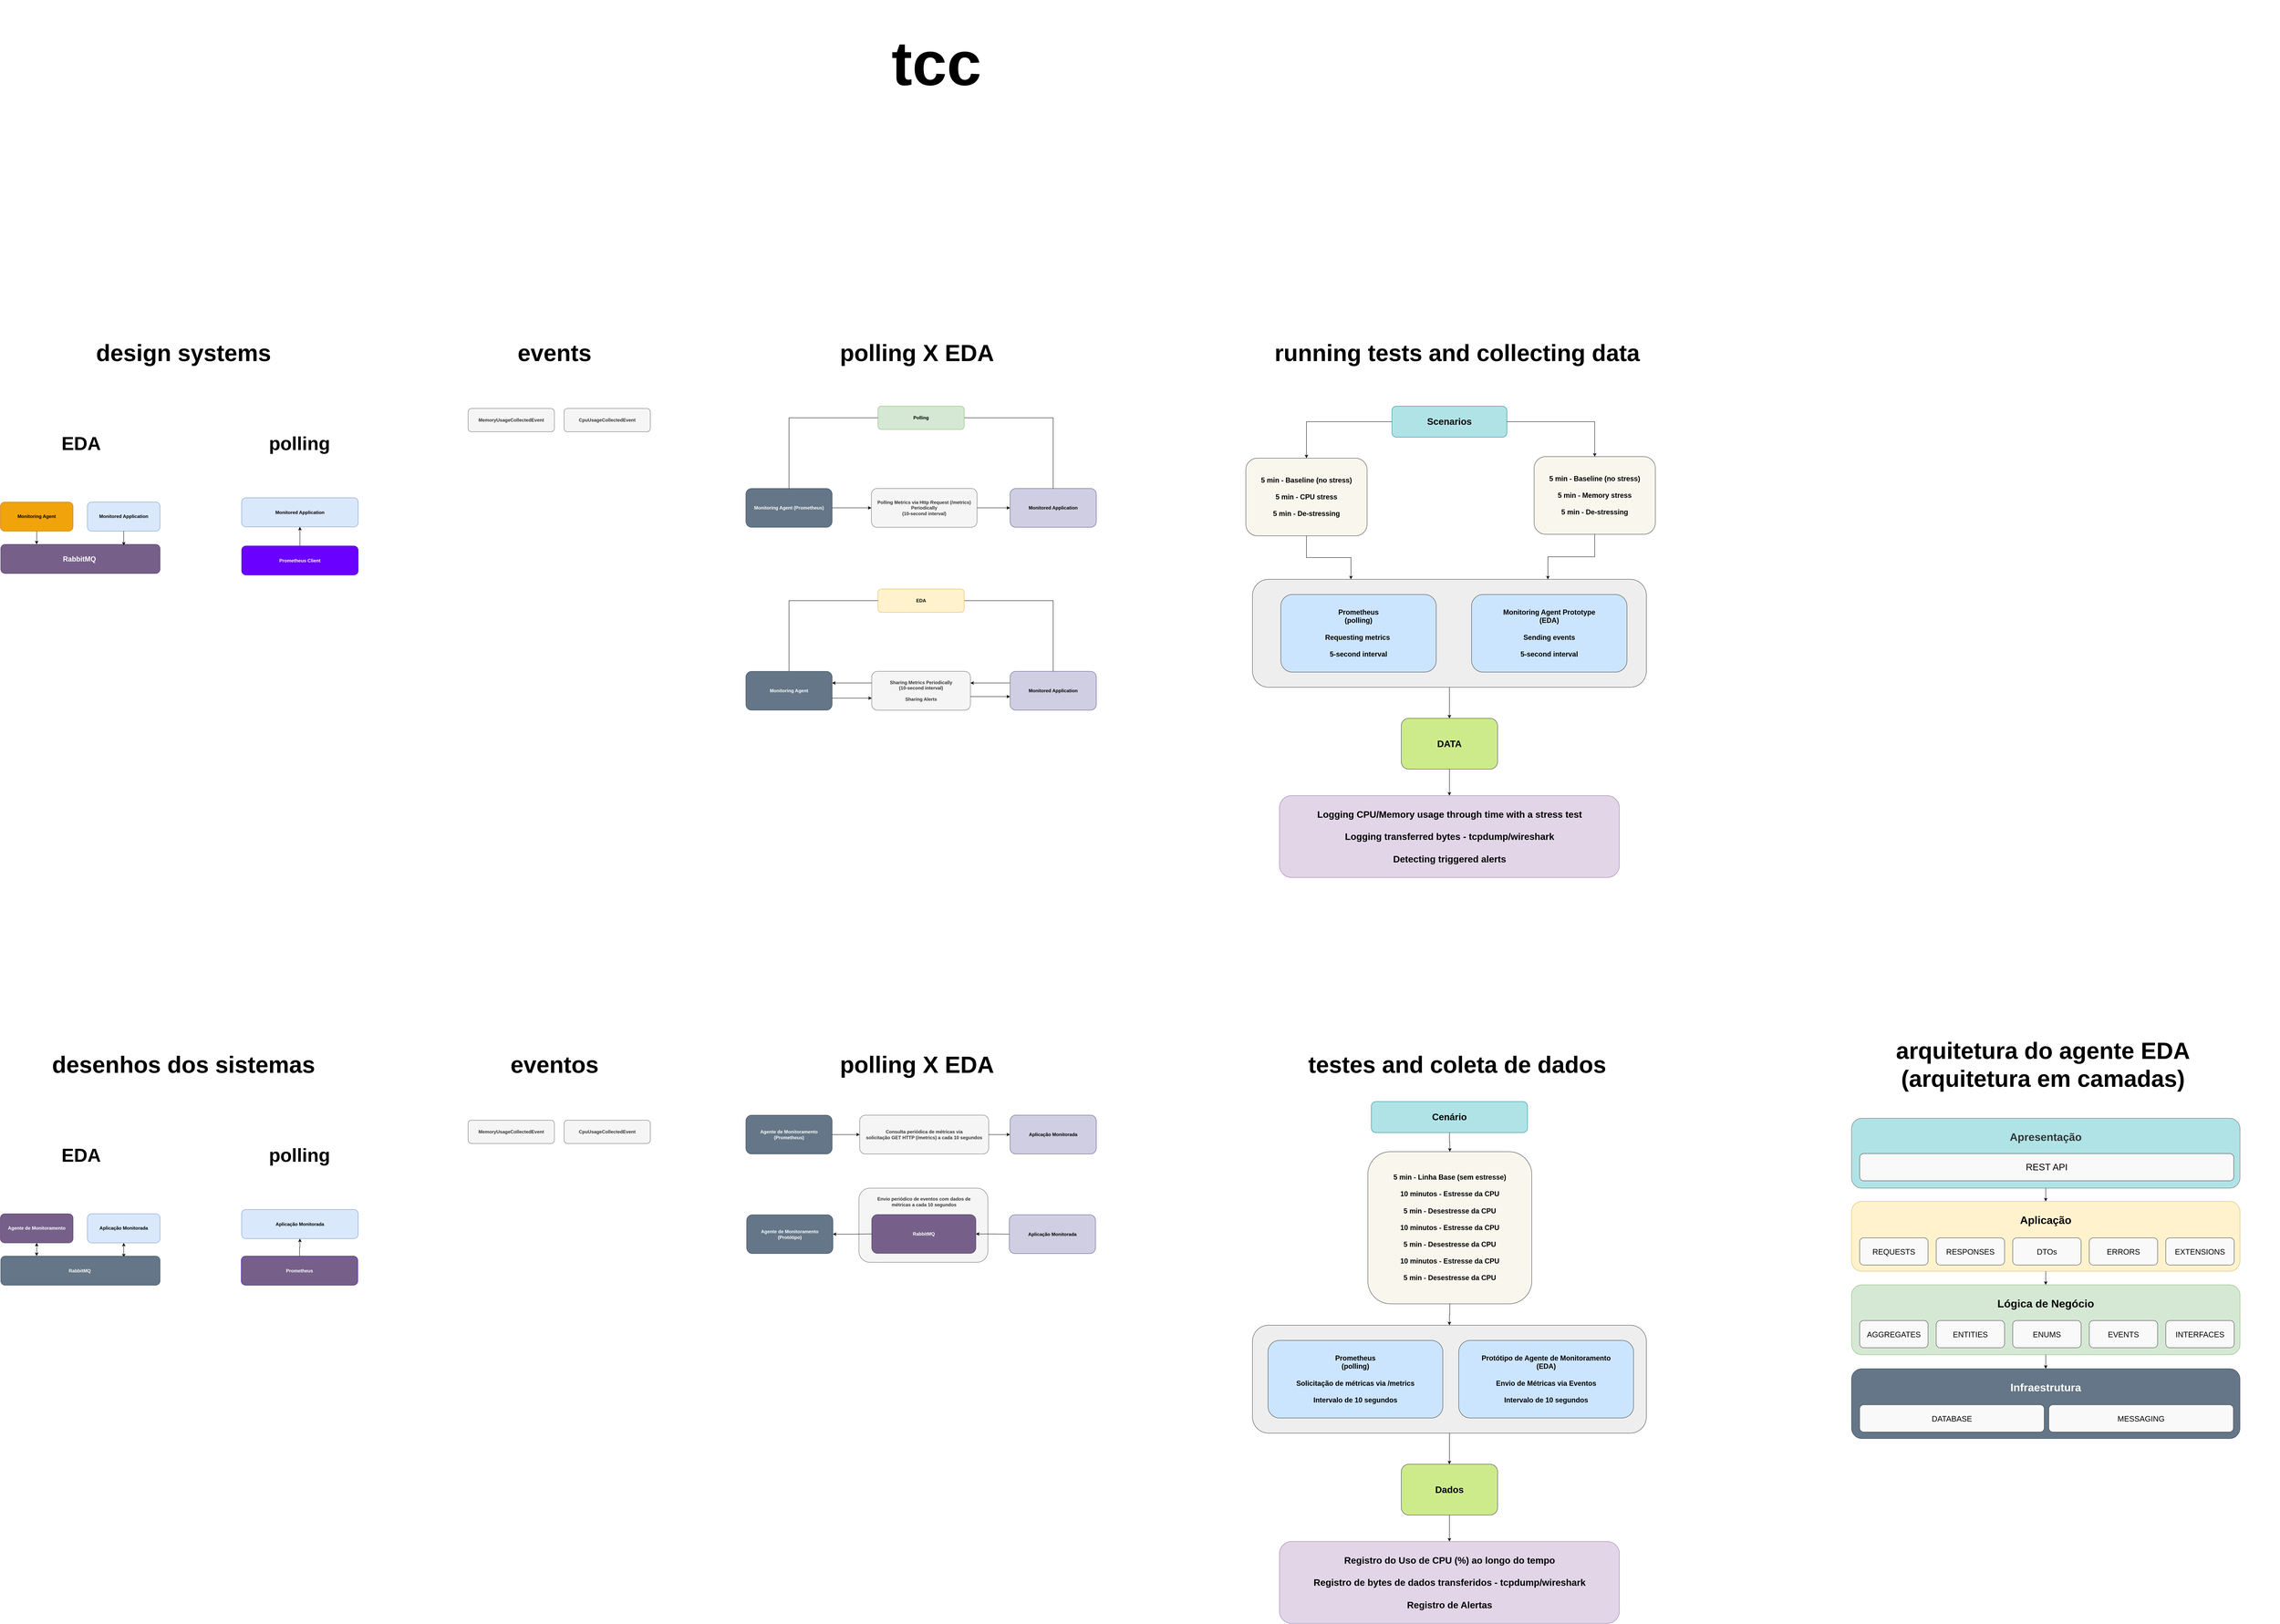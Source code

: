 <mxfile version="28.0.7">
  <diagram name="Page-1" id="tMXXNP4Gvz63WRGAOVup">
    <mxGraphModel dx="5383" dy="3106" grid="0" gridSize="10" guides="1" tooltips="1" connect="1" arrows="1" fold="1" page="0" pageScale="1" pageWidth="850" pageHeight="1100" background="none" math="0" shadow="0">
      <root>
        <mxCell id="0" />
        <mxCell id="1" parent="0" />
        <mxCell id="PLIj2wa3UJK4G8XW_Zh2-36" style="edgeStyle=orthogonalEdgeStyle;rounded=0;orthogonalLoop=1;jettySize=auto;html=1;" parent="1" source="PLIj2wa3UJK4G8XW_Zh2-28" target="PLIj2wa3UJK4G8XW_Zh2-33" edge="1">
          <mxGeometry relative="1" as="geometry" />
        </mxCell>
        <mxCell id="PLIj2wa3UJK4G8XW_Zh2-28" value="" style="rounded=1;whiteSpace=wrap;html=1;fontStyle=1;fontSize=18;fillColor=#eeeeee;strokeColor=#36393d;" parent="1" vertex="1">
          <mxGeometry x="-215" y="-192" width="1014" height="278" as="geometry" />
        </mxCell>
        <mxCell id="QCL9CWaMX2KkeLVTbilG-2" value="tcc" style="text;html=1;align=center;verticalAlign=middle;whiteSpace=wrap;rounded=0;fontSize=160;fontStyle=1;fontFamily=Helvetica;" parent="1" vertex="1">
          <mxGeometry x="-1609" y="-1684" width="1161" height="326" as="geometry" />
        </mxCell>
        <mxCell id="QCL9CWaMX2KkeLVTbilG-7" value="events" style="text;html=1;align=center;verticalAlign=middle;whiteSpace=wrap;rounded=0;fontSize=60;fontStyle=1;fontFamily=Helvetica;" parent="1" vertex="1">
          <mxGeometry x="-2270" y="-844" width="517" height="138" as="geometry" />
        </mxCell>
        <mxCell id="QCL9CWaMX2KkeLVTbilG-38" value="design systems" style="text;html=1;align=center;verticalAlign=middle;whiteSpace=wrap;rounded=0;fontSize=60;fontStyle=1;fontFamily=Helvetica;" parent="1" vertex="1">
          <mxGeometry x="-3225" y="-844" width="517" height="138" as="geometry" />
        </mxCell>
        <mxCell id="QCL9CWaMX2KkeLVTbilG-55" value="MemoryUsageCollectedEvent" style="rounded=1;whiteSpace=wrap;html=1;fillColor=#f5f5f5;fontColor=#333333;strokeColor=#666666;fontStyle=1" parent="1" vertex="1">
          <mxGeometry x="-2234" y="-632" width="222" height="60" as="geometry" />
        </mxCell>
        <mxCell id="VkpXK9qTSNjcK0zEMSsr-28" value="CpuUsageCollectedEvent" style="rounded=1;whiteSpace=wrap;html=1;fillColor=#f5f5f5;fontColor=#333333;strokeColor=#666666;fontStyle=1" parent="1" vertex="1">
          <mxGeometry x="-1987" y="-632" width="222" height="60" as="geometry" />
        </mxCell>
        <mxCell id="PLIj2wa3UJK4G8XW_Zh2-63" style="edgeStyle=orthogonalEdgeStyle;rounded=0;orthogonalLoop=1;jettySize=auto;html=1;" parent="1" source="1jicTN_pAsYFOgk-eUM7-3" target="QCL9CWaMX2KkeLVTbilG-46" edge="1">
          <mxGeometry relative="1" as="geometry" />
        </mxCell>
        <mxCell id="1jicTN_pAsYFOgk-eUM7-3" value="Prometheus Client" style="rounded=1;whiteSpace=wrap;html=1;fillColor=#6a00ff;strokeColor=#3700CC;fontStyle=1;fontColor=#ffffff;" parent="1" vertex="1">
          <mxGeometry x="-2817" y="-278" width="300" height="75" as="geometry" />
        </mxCell>
        <mxCell id="JNNC70xLUOCxBY-MtSvW-1" value="polling X EDA" style="text;html=1;align=center;verticalAlign=middle;whiteSpace=wrap;rounded=0;fontSize=60;fontStyle=1;fontFamily=Helvetica;" parent="1" vertex="1">
          <mxGeometry x="-1337" y="-844" width="517" height="138" as="geometry" />
        </mxCell>
        <mxCell id="JNNC70xLUOCxBY-MtSvW-13" style="edgeStyle=orthogonalEdgeStyle;rounded=0;orthogonalLoop=1;jettySize=auto;html=1;endArrow=none;startFill=0;" parent="1" source="JNNC70xLUOCxBY-MtSvW-2" target="JNNC70xLUOCxBY-MtSvW-6" edge="1">
          <mxGeometry relative="1" as="geometry" />
        </mxCell>
        <mxCell id="JNNC70xLUOCxBY-MtSvW-17" style="edgeStyle=orthogonalEdgeStyle;rounded=0;orthogonalLoop=1;jettySize=auto;html=1;endArrow=none;startFill=0;" parent="1" source="JNNC70xLUOCxBY-MtSvW-2" target="JNNC70xLUOCxBY-MtSvW-15" edge="1">
          <mxGeometry relative="1" as="geometry" />
        </mxCell>
        <mxCell id="JNNC70xLUOCxBY-MtSvW-2" value="Polling" style="rounded=1;whiteSpace=wrap;html=1;fillColor=#d5e8d4;strokeColor=#82b366;fontStyle=1" parent="1" vertex="1">
          <mxGeometry x="-1179" y="-638" width="222" height="60" as="geometry" />
        </mxCell>
        <mxCell id="JNNC70xLUOCxBY-MtSvW-22" style="edgeStyle=orthogonalEdgeStyle;rounded=0;orthogonalLoop=1;jettySize=auto;html=1;endArrow=none;startFill=0;" parent="1" source="JNNC70xLUOCxBY-MtSvW-3" target="JNNC70xLUOCxBY-MtSvW-21" edge="1">
          <mxGeometry relative="1" as="geometry" />
        </mxCell>
        <mxCell id="JNNC70xLUOCxBY-MtSvW-24" style="edgeStyle=orthogonalEdgeStyle;rounded=0;orthogonalLoop=1;jettySize=auto;html=1;endArrow=none;startFill=0;" parent="1" source="JNNC70xLUOCxBY-MtSvW-3" target="JNNC70xLUOCxBY-MtSvW-23" edge="1">
          <mxGeometry relative="1" as="geometry" />
        </mxCell>
        <mxCell id="JNNC70xLUOCxBY-MtSvW-3" value="EDA" style="rounded=1;whiteSpace=wrap;html=1;fillColor=#fff2cc;strokeColor=#d6b656;fontStyle=1" parent="1" vertex="1">
          <mxGeometry x="-1179" y="-167" width="222" height="60" as="geometry" />
        </mxCell>
        <mxCell id="JNNC70xLUOCxBY-MtSvW-19" style="edgeStyle=orthogonalEdgeStyle;rounded=0;orthogonalLoop=1;jettySize=auto;html=1;" parent="1" source="JNNC70xLUOCxBY-MtSvW-6" target="JNNC70xLUOCxBY-MtSvW-16" edge="1">
          <mxGeometry relative="1" as="geometry" />
        </mxCell>
        <mxCell id="JNNC70xLUOCxBY-MtSvW-6" value="Monitoring Agent (Prometheus)" style="rounded=1;whiteSpace=wrap;html=1;fillColor=#647687;strokeColor=#314354;fontStyle=1;fontColor=#ffffff;" parent="1" vertex="1">
          <mxGeometry x="-1519" y="-426" width="222" height="100" as="geometry" />
        </mxCell>
        <mxCell id="JNNC70xLUOCxBY-MtSvW-26" style="edgeStyle=orthogonalEdgeStyle;rounded=0;orthogonalLoop=1;jettySize=auto;html=1;" parent="1" source="JNNC70xLUOCxBY-MtSvW-7" target="JNNC70xLUOCxBY-MtSvW-21" edge="1">
          <mxGeometry relative="1" as="geometry">
            <Array as="points">
              <mxPoint x="-1234" y="75" />
              <mxPoint x="-1234" y="75" />
            </Array>
          </mxGeometry>
        </mxCell>
        <mxCell id="k1iTT2K7MQ_K4zx84KMY-3" style="edgeStyle=orthogonalEdgeStyle;rounded=0;orthogonalLoop=1;jettySize=auto;html=1;" parent="1" source="JNNC70xLUOCxBY-MtSvW-7" target="JNNC70xLUOCxBY-MtSvW-23" edge="1">
          <mxGeometry relative="1" as="geometry">
            <Array as="points">
              <mxPoint x="-898" y="110" />
              <mxPoint x="-898" y="110" />
            </Array>
          </mxGeometry>
        </mxCell>
        <mxCell id="JNNC70xLUOCxBY-MtSvW-7" value="Sharing Metrics Periodically &lt;br&gt;(10-second interval)&lt;div&gt;&lt;br&gt;&lt;/div&gt;&lt;div&gt;Sharing Alerts&lt;/div&gt;" style="rounded=1;whiteSpace=wrap;html=1;fillColor=#f5f5f5;strokeColor=#666666;fontStyle=1;fontColor=#333333;" parent="1" vertex="1">
          <mxGeometry x="-1195" y="45" width="254" height="100" as="geometry" />
        </mxCell>
        <mxCell id="JNNC70xLUOCxBY-MtSvW-15" value="Monitored Application" style="rounded=1;whiteSpace=wrap;html=1;fillColor=#d0cee2;strokeColor=#56517e;fontStyle=1;" parent="1" vertex="1">
          <mxGeometry x="-839" y="-426" width="222" height="100" as="geometry" />
        </mxCell>
        <mxCell id="JNNC70xLUOCxBY-MtSvW-20" style="edgeStyle=orthogonalEdgeStyle;rounded=0;orthogonalLoop=1;jettySize=auto;html=1;" parent="1" source="JNNC70xLUOCxBY-MtSvW-16" target="JNNC70xLUOCxBY-MtSvW-15" edge="1">
          <mxGeometry relative="1" as="geometry" />
        </mxCell>
        <mxCell id="JNNC70xLUOCxBY-MtSvW-16" value="Polling Metrics via Http Request (/metrics) Periodically&lt;div&gt;&lt;span style=&quot;background-color: transparent; color: light-dark(rgb(51, 51, 51), rgb(193, 193, 193));&quot;&gt;(10-second interval)&lt;/span&gt;&lt;/div&gt;" style="rounded=1;whiteSpace=wrap;html=1;fillColor=#f5f5f5;strokeColor=#666666;fontStyle=1;fontColor=#333333;" parent="1" vertex="1">
          <mxGeometry x="-1196" y="-426" width="272" height="100" as="geometry" />
        </mxCell>
        <mxCell id="k1iTT2K7MQ_K4zx84KMY-2" style="edgeStyle=orthogonalEdgeStyle;rounded=0;orthogonalLoop=1;jettySize=auto;html=1;" parent="1" source="JNNC70xLUOCxBY-MtSvW-21" target="JNNC70xLUOCxBY-MtSvW-7" edge="1">
          <mxGeometry relative="1" as="geometry">
            <Array as="points">
              <mxPoint x="-1251" y="114" />
              <mxPoint x="-1251" y="114" />
            </Array>
          </mxGeometry>
        </mxCell>
        <mxCell id="JNNC70xLUOCxBY-MtSvW-21" value="Monitoring Agent" style="rounded=1;whiteSpace=wrap;html=1;fillColor=#647687;strokeColor=#314354;fontStyle=1;fontColor=#ffffff;" parent="1" vertex="1">
          <mxGeometry x="-1519" y="45" width="222" height="100" as="geometry" />
        </mxCell>
        <mxCell id="JNNC70xLUOCxBY-MtSvW-25" style="edgeStyle=orthogonalEdgeStyle;rounded=0;orthogonalLoop=1;jettySize=auto;html=1;" parent="1" source="JNNC70xLUOCxBY-MtSvW-23" target="JNNC70xLUOCxBY-MtSvW-7" edge="1">
          <mxGeometry relative="1" as="geometry">
            <Array as="points">
              <mxPoint x="-891" y="75" />
              <mxPoint x="-891" y="75" />
            </Array>
          </mxGeometry>
        </mxCell>
        <mxCell id="JNNC70xLUOCxBY-MtSvW-23" value="Monitored Application" style="rounded=1;whiteSpace=wrap;html=1;fillColor=#d0cee2;strokeColor=#56517e;fontStyle=1;" parent="1" vertex="1">
          <mxGeometry x="-839" y="45" width="222" height="100" as="geometry" />
        </mxCell>
        <mxCell id="k1iTT2K7MQ_K4zx84KMY-4" value="running tests and collecting data" style="text;html=1;align=center;verticalAlign=middle;whiteSpace=wrap;rounded=0;fontSize=60;fontStyle=1;fontFamily=Helvetica;" parent="1" vertex="1">
          <mxGeometry x="-213" y="-844" width="1050" height="138" as="geometry" />
        </mxCell>
        <mxCell id="PLIj2wa3UJK4G8XW_Zh2-5" style="edgeStyle=orthogonalEdgeStyle;rounded=0;orthogonalLoop=1;jettySize=auto;html=1;" parent="1" source="k1iTT2K7MQ_K4zx84KMY-11" target="k1iTT2K7MQ_K4zx84KMY-17" edge="1">
          <mxGeometry relative="1" as="geometry" />
        </mxCell>
        <mxCell id="PLIj2wa3UJK4G8XW_Zh2-11" style="edgeStyle=orthogonalEdgeStyle;rounded=0;orthogonalLoop=1;jettySize=auto;html=1;" parent="1" source="k1iTT2K7MQ_K4zx84KMY-11" target="PLIj2wa3UJK4G8XW_Zh2-9" edge="1">
          <mxGeometry relative="1" as="geometry" />
        </mxCell>
        <mxCell id="k1iTT2K7MQ_K4zx84KMY-11" value="Scenarios" style="rounded=1;whiteSpace=wrap;html=1;fillColor=#b0e3e6;strokeColor=#0e8088;fontStyle=1;fontSize=24;" parent="1" vertex="1">
          <mxGeometry x="144" y="-638" width="296" height="80" as="geometry" />
        </mxCell>
        <mxCell id="k1iTT2K7MQ_K4zx84KMY-14" value="Logging CPU/Memory usage through time with a stress test&lt;div&gt;&lt;br&gt;&lt;/div&gt;&lt;div&gt;Logging transferred bytes - tcpdump/wireshark&lt;/div&gt;&lt;div&gt;&lt;br&gt;&lt;/div&gt;&lt;div&gt;Detecting triggered alerts&lt;/div&gt;" style="rounded=1;whiteSpace=wrap;html=1;fillColor=#e1d5e7;strokeColor=#9673a6;fontStyle=1;fontSize=24;" parent="1" vertex="1">
          <mxGeometry x="-145.5" y="365" width="875" height="211" as="geometry" />
        </mxCell>
        <mxCell id="PLIj2wa3UJK4G8XW_Zh2-29" style="edgeStyle=orthogonalEdgeStyle;rounded=0;orthogonalLoop=1;jettySize=auto;html=1;entryX=0.25;entryY=0;entryDx=0;entryDy=0;" parent="1" source="k1iTT2K7MQ_K4zx84KMY-17" target="PLIj2wa3UJK4G8XW_Zh2-28" edge="1">
          <mxGeometry relative="1" as="geometry" />
        </mxCell>
        <mxCell id="k1iTT2K7MQ_K4zx84KMY-17" value="5 min - Baseline (no stress)&lt;div&gt;&lt;br&gt;&lt;/div&gt;&lt;div&gt;5 min - CPU stress&lt;/div&gt;&lt;div&gt;&lt;br&gt;&lt;/div&gt;&lt;div&gt;5 min - De-stressing&lt;/div&gt;" style="rounded=1;whiteSpace=wrap;html=1;fontStyle=1;fontSize=18;fillColor=#f9f7ed;strokeColor=#36393d;" parent="1" vertex="1">
          <mxGeometry x="-232" y="-504" width="312" height="200" as="geometry" />
        </mxCell>
        <mxCell id="PLIj2wa3UJK4G8XW_Zh2-3" value="Prometheus&lt;br&gt;(polling)&lt;div&gt;&lt;br&gt;&lt;/div&gt;&lt;div&gt;Requesting metrics&amp;nbsp;&lt;/div&gt;&lt;div&gt;&lt;br&gt;&lt;/div&gt;&lt;div&gt;5-second interval&lt;/div&gt;" style="rounded=1;whiteSpace=wrap;html=1;fontStyle=1;fontSize=18;fillColor=#cce5ff;strokeColor=#36393d;" parent="1" vertex="1">
          <mxGeometry x="-142" y="-153" width="400" height="200" as="geometry" />
        </mxCell>
        <mxCell id="PLIj2wa3UJK4G8XW_Zh2-4" value="Monitoring Agent Prototype&lt;br&gt;(EDA)&lt;div&gt;&lt;br&gt;&lt;/div&gt;&lt;div&gt;Sending events&lt;/div&gt;&lt;div&gt;&lt;br&gt;&lt;/div&gt;&lt;div&gt;5-second interval&lt;/div&gt;" style="rounded=1;whiteSpace=wrap;html=1;fontStyle=1;fontSize=18;fillColor=#cce5ff;strokeColor=#36393d;" parent="1" vertex="1">
          <mxGeometry x="349" y="-153" width="400" height="200" as="geometry" />
        </mxCell>
        <mxCell id="PLIj2wa3UJK4G8XW_Zh2-30" style="edgeStyle=orthogonalEdgeStyle;rounded=0;orthogonalLoop=1;jettySize=auto;html=1;entryX=0.75;entryY=0;entryDx=0;entryDy=0;" parent="1" source="PLIj2wa3UJK4G8XW_Zh2-9" target="PLIj2wa3UJK4G8XW_Zh2-28" edge="1">
          <mxGeometry relative="1" as="geometry" />
        </mxCell>
        <mxCell id="PLIj2wa3UJK4G8XW_Zh2-9" value="5 min - Baseline (no stress)&lt;div&gt;&lt;br&gt;&lt;/div&gt;&lt;div&gt;5 min - Memory stress&lt;/div&gt;&lt;div&gt;&lt;br&gt;&lt;/div&gt;&lt;div&gt;5 min - De-stressing&lt;/div&gt;" style="rounded=1;whiteSpace=wrap;html=1;fontStyle=1;fontSize=18;fillColor=#f9f7ed;strokeColor=#36393d;" parent="1" vertex="1">
          <mxGeometry x="510" y="-508" width="312" height="200" as="geometry" />
        </mxCell>
        <mxCell id="PLIj2wa3UJK4G8XW_Zh2-37" style="edgeStyle=orthogonalEdgeStyle;rounded=0;orthogonalLoop=1;jettySize=auto;html=1;" parent="1" source="PLIj2wa3UJK4G8XW_Zh2-33" target="k1iTT2K7MQ_K4zx84KMY-14" edge="1">
          <mxGeometry relative="1" as="geometry" />
        </mxCell>
        <mxCell id="PLIj2wa3UJK4G8XW_Zh2-33" value="DATA" style="rounded=1;whiteSpace=wrap;html=1;fillColor=#cdeb8b;strokeColor=#36393d;fontStyle=1;fontSize=24;" parent="1" vertex="1">
          <mxGeometry x="168" y="166" width="248" height="131" as="geometry" />
        </mxCell>
        <mxCell id="PLIj2wa3UJK4G8XW_Zh2-38" value="&lt;div&gt;&lt;font style=&quot;font-size: 18px;&quot;&gt;&lt;span style=&quot;background-color: transparent; color: light-dark(rgb(255, 255, 255), rgb(18, 18, 18));&quot;&gt;RabbitMQ&amp;nbsp;&lt;/span&gt;&lt;/font&gt;&lt;/div&gt;" style="rounded=1;whiteSpace=wrap;html=1;fillColor=#76608a;strokeColor=#432D57;fontStyle=1;fontColor=#ffffff;" parent="1" vertex="1">
          <mxGeometry x="-3437" y="-282" width="410" height="75" as="geometry" />
        </mxCell>
        <mxCell id="PLIj2wa3UJK4G8XW_Zh2-53" value="EDA" style="text;html=1;align=center;verticalAlign=middle;whiteSpace=wrap;rounded=0;fontSize=48;fontStyle=1;fontFamily=Helvetica;" parent="1" vertex="1">
          <mxGeometry x="-3380" y="-572" width="300" height="60" as="geometry" />
        </mxCell>
        <mxCell id="PLIj2wa3UJK4G8XW_Zh2-54" value="polling" style="text;html=1;align=center;verticalAlign=middle;whiteSpace=wrap;rounded=0;fontSize=48;fontStyle=1;fontFamily=Helvetica;" parent="1" vertex="1">
          <mxGeometry x="-2818" y="-572" width="300" height="60" as="geometry" />
        </mxCell>
        <mxCell id="PLIj2wa3UJK4G8XW_Zh2-60" style="edgeStyle=orthogonalEdgeStyle;rounded=0;orthogonalLoop=1;jettySize=auto;html=1;entryX=0.225;entryY=-0.004;entryDx=0;entryDy=0;entryPerimeter=0;" parent="1" source="PLIj2wa3UJK4G8XW_Zh2-47" target="PLIj2wa3UJK4G8XW_Zh2-38" edge="1">
          <mxGeometry relative="1" as="geometry" />
        </mxCell>
        <mxCell id="PLIj2wa3UJK4G8XW_Zh2-47" value="Monitoring Agent" style="rounded=1;whiteSpace=wrap;html=1;fillColor=#f0a30a;strokeColor=#BD7000;fontStyle=1;fontColor=#000000;movable=1;resizable=1;rotatable=1;deletable=1;editable=1;locked=0;connectable=1;" parent="1" vertex="1">
          <mxGeometry x="-3438" y="-391.001" width="187" height="75" as="geometry" />
        </mxCell>
        <mxCell id="PLIj2wa3UJK4G8XW_Zh2-42" value="Monitored Application" style="rounded=1;whiteSpace=wrap;html=1;fillColor=#dae8fc;strokeColor=#6c8ebf;fontStyle=1" parent="1" vertex="1">
          <mxGeometry x="-3214" y="-391.001" width="187" height="75" as="geometry" />
        </mxCell>
        <mxCell id="QCL9CWaMX2KkeLVTbilG-46" value="Monitored Application" style="rounded=1;whiteSpace=wrap;html=1;fillColor=#dae8fc;strokeColor=#6c8ebf;fontStyle=1" parent="1" vertex="1">
          <mxGeometry x="-2817" y="-402" width="300" height="75" as="geometry" />
        </mxCell>
        <mxCell id="PLIj2wa3UJK4G8XW_Zh2-62" style="edgeStyle=orthogonalEdgeStyle;rounded=0;orthogonalLoop=1;jettySize=auto;html=1;entryX=0.772;entryY=0.038;entryDx=0;entryDy=0;entryPerimeter=0;" parent="1" source="PLIj2wa3UJK4G8XW_Zh2-42" target="PLIj2wa3UJK4G8XW_Zh2-38" edge="1">
          <mxGeometry relative="1" as="geometry" />
        </mxCell>
        <mxCell id="7N03-Ey8jMxkPSvMAkul-1" style="edgeStyle=orthogonalEdgeStyle;rounded=0;orthogonalLoop=1;jettySize=auto;html=1;" parent="1" source="7N03-Ey8jMxkPSvMAkul-20" target="7N03-Ey8jMxkPSvMAkul-42" edge="1">
          <mxGeometry relative="1" as="geometry" />
        </mxCell>
        <mxCell id="7N03-Ey8jMxkPSvMAkul-2" style="edgeStyle=orthogonalEdgeStyle;rounded=0;orthogonalLoop=1;jettySize=auto;html=1;" parent="1" source="7N03-Ey8jMxkPSvMAkul-25" target="7N03-Ey8jMxkPSvMAkul-48" edge="1">
          <mxGeometry relative="1" as="geometry" />
        </mxCell>
        <mxCell id="7N03-Ey8jMxkPSvMAkul-7" style="edgeStyle=orthogonalEdgeStyle;rounded=0;orthogonalLoop=1;jettySize=auto;html=1;" parent="1" source="7N03-Ey8jMxkPSvMAkul-29" target="7N03-Ey8jMxkPSvMAkul-32" edge="1">
          <mxGeometry relative="1" as="geometry" />
        </mxCell>
        <mxCell id="7N03-Ey8jMxkPSvMAkul-10" style="edgeStyle=orthogonalEdgeStyle;rounded=0;orthogonalLoop=1;jettySize=auto;html=1;" parent="1" source="7N03-Ey8jMxkPSvMAkul-32" target="7N03-Ey8jMxkPSvMAkul-31" edge="1">
          <mxGeometry relative="1" as="geometry" />
        </mxCell>
        <mxCell id="7N03-Ey8jMxkPSvMAkul-13" style="edgeStyle=orthogonalEdgeStyle;rounded=0;orthogonalLoop=1;jettySize=auto;html=1;" parent="1" source="7N03-Ey8jMxkPSvMAkul-36" target="7N03-Ey8jMxkPSvMAkul-38" edge="1">
          <mxGeometry relative="1" as="geometry" />
        </mxCell>
        <mxCell id="7N03-Ey8jMxkPSvMAkul-17" style="edgeStyle=orthogonalEdgeStyle;rounded=0;orthogonalLoop=1;jettySize=auto;html=1;" parent="1" source="7N03-Ey8jMxkPSvMAkul-42" target="7N03-Ey8jMxkPSvMAkul-37" edge="1">
          <mxGeometry relative="1" as="geometry" />
        </mxCell>
        <mxCell id="7N03-Ey8jMxkPSvMAkul-18" style="edgeStyle=orthogonalEdgeStyle;rounded=0;orthogonalLoop=1;jettySize=auto;html=1;entryX=0.225;entryY=-0.004;entryDx=0;entryDy=0;entryPerimeter=0;startArrow=classic;startFill=1;" parent="1" source="7N03-Ey8jMxkPSvMAkul-46" target="7N03-Ey8jMxkPSvMAkul-43" edge="1">
          <mxGeometry relative="1" as="geometry" />
        </mxCell>
        <mxCell id="7N03-Ey8jMxkPSvMAkul-19" style="edgeStyle=orthogonalEdgeStyle;rounded=0;orthogonalLoop=1;jettySize=auto;html=1;entryX=0.772;entryY=0.038;entryDx=0;entryDy=0;entryPerimeter=0;startArrow=classic;startFill=1;" parent="1" source="7N03-Ey8jMxkPSvMAkul-47" target="7N03-Ey8jMxkPSvMAkul-43" edge="1">
          <mxGeometry relative="1" as="geometry" />
        </mxCell>
        <mxCell id="7N03-Ey8jMxkPSvMAkul-20" value="" style="rounded=1;whiteSpace=wrap;html=1;fontStyle=1;fontSize=18;fillColor=#eeeeee;strokeColor=#36393d;" parent="1" vertex="1">
          <mxGeometry x="-215" y="1729" width="1014" height="278" as="geometry" />
        </mxCell>
        <mxCell id="7N03-Ey8jMxkPSvMAkul-21" value="eventos" style="text;html=1;align=center;verticalAlign=middle;whiteSpace=wrap;rounded=0;fontSize=60;fontStyle=1;fontFamily=Helvetica;" parent="1" vertex="1">
          <mxGeometry x="-2270" y="989" width="517" height="138" as="geometry" />
        </mxCell>
        <mxCell id="7N03-Ey8jMxkPSvMAkul-22" value="desenhos dos sistemas" style="text;html=1;align=center;verticalAlign=middle;whiteSpace=wrap;rounded=0;fontSize=60;fontStyle=1;fontFamily=Helvetica;" parent="1" vertex="1">
          <mxGeometry x="-3325" y="989" width="717" height="138" as="geometry" />
        </mxCell>
        <mxCell id="7N03-Ey8jMxkPSvMAkul-23" value="MemoryUsageCollectedEvent" style="rounded=1;whiteSpace=wrap;html=1;fillColor=#f5f5f5;fontColor=#333333;strokeColor=#666666;fontStyle=1" parent="1" vertex="1">
          <mxGeometry x="-2234" y="1201" width="222" height="60" as="geometry" />
        </mxCell>
        <mxCell id="7N03-Ey8jMxkPSvMAkul-24" value="CpuUsageCollectedEvent" style="rounded=1;whiteSpace=wrap;html=1;fillColor=#f5f5f5;fontColor=#333333;strokeColor=#666666;fontStyle=1" parent="1" vertex="1">
          <mxGeometry x="-1987" y="1201" width="222" height="60" as="geometry" />
        </mxCell>
        <mxCell id="7N03-Ey8jMxkPSvMAkul-25" value="Prometheus" style="rounded=1;whiteSpace=wrap;html=1;fillColor=#76608A;strokeColor=#3700CC;fontStyle=1;fontColor=#ffffff;" parent="1" vertex="1">
          <mxGeometry x="-2818" y="1551" width="300" height="75" as="geometry" />
        </mxCell>
        <mxCell id="7N03-Ey8jMxkPSvMAkul-26" value="polling X EDA" style="text;html=1;align=center;verticalAlign=middle;whiteSpace=wrap;rounded=0;fontSize=60;fontStyle=1;fontFamily=Helvetica;" parent="1" vertex="1">
          <mxGeometry x="-1337" y="989" width="517" height="138" as="geometry" />
        </mxCell>
        <mxCell id="7N03-Ey8jMxkPSvMAkul-29" value="Agente de Monitoramento (Prometheus)" style="rounded=1;whiteSpace=wrap;html=1;fillColor=#647687;strokeColor=#314354;fontStyle=1;fontColor=#ffffff;" parent="1" vertex="1">
          <mxGeometry x="-1519" y="1188" width="222" height="100" as="geometry" />
        </mxCell>
        <mxCell id="7N03-Ey8jMxkPSvMAkul-30" value="" style="rounded=1;whiteSpace=wrap;html=1;fillColor=#f5f5f5;strokeColor=#666666;fontStyle=1;fontColor=#333333;" parent="1" vertex="1">
          <mxGeometry x="-1228" y="1376" width="332" height="191" as="geometry" />
        </mxCell>
        <mxCell id="A8p5k_EpXWdyYsRO4avQ-4" style="edgeStyle=orthogonalEdgeStyle;rounded=0;orthogonalLoop=1;jettySize=auto;html=1;startArrow=classic;startFill=1;endArrow=none;endFill=1;" parent="1" source="FMqx8AxPasdz-sy3vVXx-2" target="7N03-Ey8jMxkPSvMAkul-34" edge="1">
          <mxGeometry relative="1" as="geometry" />
        </mxCell>
        <mxCell id="7N03-Ey8jMxkPSvMAkul-31" value="Aplicação Monitorada" style="rounded=1;whiteSpace=wrap;html=1;fillColor=#d0cee2;strokeColor=#56517e;fontStyle=1;" parent="1" vertex="1">
          <mxGeometry x="-839" y="1188" width="222" height="100" as="geometry" />
        </mxCell>
        <mxCell id="7N03-Ey8jMxkPSvMAkul-32" value="Consulta periódica de métricas via&lt;div&gt;&lt;span style=&quot;background-color: transparent; color: light-dark(rgb(51, 51, 51), rgb(193, 193, 193));&quot;&gt;solicitação GET HTTP (/metrics) a cada&amp;nbsp;&lt;/span&gt;&lt;span style=&quot;background-color: transparent; color: light-dark(rgb(51, 51, 51), rgb(193, 193, 193));&quot;&gt;10 segundos&lt;/span&gt;&lt;/div&gt;" style="rounded=1;whiteSpace=wrap;html=1;fillColor=#f5f5f5;strokeColor=#666666;fontStyle=1;fontColor=#333333;" parent="1" vertex="1">
          <mxGeometry x="-1226" y="1188" width="332" height="100" as="geometry" />
        </mxCell>
        <mxCell id="A8p5k_EpXWdyYsRO4avQ-3" style="edgeStyle=orthogonalEdgeStyle;rounded=0;orthogonalLoop=1;jettySize=auto;html=1;startArrow=classic;startFill=1;entryX=0;entryY=0.5;entryDx=0;entryDy=0;endArrow=none;" parent="1" source="7N03-Ey8jMxkPSvMAkul-33" target="FMqx8AxPasdz-sy3vVXx-2" edge="1">
          <mxGeometry relative="1" as="geometry" />
        </mxCell>
        <mxCell id="7N03-Ey8jMxkPSvMAkul-33" value="Agente de Monitoramento&lt;br&gt;(Protótipo)" style="rounded=1;whiteSpace=wrap;html=1;fillColor=#647687;strokeColor=#314354;fontStyle=1;fontColor=#ffffff;" parent="1" vertex="1">
          <mxGeometry x="-1517" y="1444.5" width="222" height="100" as="geometry" />
        </mxCell>
        <mxCell id="7N03-Ey8jMxkPSvMAkul-34" value="Aplicação Monitorada" style="rounded=1;whiteSpace=wrap;html=1;fillColor=#d0cee2;strokeColor=#56517e;fontStyle=1;" parent="1" vertex="1">
          <mxGeometry x="-841" y="1444.5" width="222" height="100" as="geometry" />
        </mxCell>
        <mxCell id="7N03-Ey8jMxkPSvMAkul-35" value="testes and coleta de dados" style="text;html=1;align=center;verticalAlign=middle;whiteSpace=wrap;rounded=0;fontSize=60;fontStyle=1;fontFamily=Helvetica;" parent="1" vertex="1">
          <mxGeometry x="-213" y="989" width="1050" height="138" as="geometry" />
        </mxCell>
        <mxCell id="7N03-Ey8jMxkPSvMAkul-36" value="Cenário" style="rounded=1;whiteSpace=wrap;html=1;fillColor=#b0e3e6;strokeColor=#0e8088;fontStyle=1;fontSize=24;" parent="1" vertex="1">
          <mxGeometry x="91" y="1153" width="402" height="80" as="geometry" />
        </mxCell>
        <mxCell id="7N03-Ey8jMxkPSvMAkul-37" value="Registro do Uso de CPU (%) ao longo do tempo&lt;div&gt;&lt;br&gt;&lt;/div&gt;&lt;div&gt;Registro de bytes de dados transferidos - tcpdump/wireshark&lt;/div&gt;&lt;div&gt;&lt;br&gt;&lt;/div&gt;&lt;div&gt;Registro de Alertas&lt;/div&gt;" style="rounded=1;whiteSpace=wrap;html=1;fillColor=#e1d5e7;strokeColor=#9673a6;fontStyle=1;fontSize=24;" parent="1" vertex="1">
          <mxGeometry x="-145.5" y="2286" width="875" height="211" as="geometry" />
        </mxCell>
        <mxCell id="A8p5k_EpXWdyYsRO4avQ-2" style="edgeStyle=orthogonalEdgeStyle;rounded=0;orthogonalLoop=1;jettySize=auto;html=1;" parent="1" source="7N03-Ey8jMxkPSvMAkul-38" target="7N03-Ey8jMxkPSvMAkul-20" edge="1">
          <mxGeometry relative="1" as="geometry" />
        </mxCell>
        <mxCell id="7N03-Ey8jMxkPSvMAkul-38" value="5 min - Linha Base (sem estresse)&lt;div&gt;&lt;br&gt;&lt;/div&gt;&lt;div&gt;10 minutos - Estresse da CPU&lt;/div&gt;&lt;div&gt;&lt;br&gt;&lt;/div&gt;&lt;div&gt;5 min - Desestresse da CPU&lt;/div&gt;&lt;div&gt;&lt;div&gt;&lt;br&gt;10 minutos - Estresse da CPU&lt;/div&gt;&lt;div&gt;&lt;br&gt;&lt;/div&gt;&lt;div&gt;5 min - Desestresse da CPU&lt;br&gt;&lt;br&gt;&lt;div&gt;10 minutos - Estresse da CPU&lt;/div&gt;&lt;div&gt;&lt;br&gt;&lt;/div&gt;&lt;div&gt;5 min - Desestresse da CPU&lt;/div&gt;&lt;/div&gt;&lt;/div&gt;" style="rounded=1;whiteSpace=wrap;html=1;fontStyle=1;fontSize=18;fillColor=#f9f7ed;strokeColor=#36393d;" parent="1" vertex="1">
          <mxGeometry x="82" y="1282" width="422" height="392" as="geometry" />
        </mxCell>
        <mxCell id="7N03-Ey8jMxkPSvMAkul-39" value="Prometheus&lt;br&gt;(polling)&lt;div&gt;&lt;br&gt;&lt;/div&gt;&lt;div&gt;Solicitação de métricas via /metrics&lt;/div&gt;&lt;div&gt;&lt;br&gt;&lt;/div&gt;&lt;div&gt;Intervalo de 10 segundos&lt;/div&gt;" style="rounded=1;whiteSpace=wrap;html=1;fontStyle=1;fontSize=18;fillColor=#cce5ff;strokeColor=#36393d;" parent="1" vertex="1">
          <mxGeometry x="-175" y="1768" width="450" height="200" as="geometry" />
        </mxCell>
        <mxCell id="7N03-Ey8jMxkPSvMAkul-40" value="Protótipo de Agente de Monitoramento&lt;br&gt;(EDA)&lt;div&gt;&lt;br&gt;&lt;/div&gt;&lt;div&gt;Envio de Métricas via Eventos&lt;/div&gt;&lt;div&gt;&lt;br&gt;&lt;/div&gt;&lt;div&gt;Intervalo de 10 segundos&lt;/div&gt;" style="rounded=1;whiteSpace=wrap;html=1;fontStyle=1;fontSize=18;fillColor=#cce5ff;strokeColor=#36393d;" parent="1" vertex="1">
          <mxGeometry x="316" y="1768" width="450" height="200" as="geometry" />
        </mxCell>
        <mxCell id="7N03-Ey8jMxkPSvMAkul-42" value="Dados" style="rounded=1;whiteSpace=wrap;html=1;fillColor=#cdeb8b;strokeColor=#36393d;fontStyle=1;fontSize=24;" parent="1" vertex="1">
          <mxGeometry x="168" y="2087" width="248" height="131" as="geometry" />
        </mxCell>
        <mxCell id="7N03-Ey8jMxkPSvMAkul-43" value="&lt;div&gt;&lt;font&gt;&lt;span style=&quot;background-color: transparent; color: light-dark(rgb(255, 255, 255), rgb(18, 18, 18));&quot;&gt;RabbitMQ&amp;nbsp;&lt;/span&gt;&lt;/font&gt;&lt;/div&gt;" style="rounded=1;whiteSpace=wrap;html=1;fillColor=#647687;strokeColor=#314354;fontStyle=1;fontColor=#ffffff;" parent="1" vertex="1">
          <mxGeometry x="-3437" y="1551" width="410" height="75" as="geometry" />
        </mxCell>
        <mxCell id="7N03-Ey8jMxkPSvMAkul-44" value="EDA" style="text;html=1;align=center;verticalAlign=middle;whiteSpace=wrap;rounded=0;fontSize=48;fontStyle=1;fontFamily=Helvetica;" parent="1" vertex="1">
          <mxGeometry x="-3380" y="1261" width="300" height="60" as="geometry" />
        </mxCell>
        <mxCell id="7N03-Ey8jMxkPSvMAkul-45" value="polling" style="text;html=1;align=center;verticalAlign=middle;whiteSpace=wrap;rounded=0;fontSize=48;fontStyle=1;fontFamily=Helvetica;" parent="1" vertex="1">
          <mxGeometry x="-2818" y="1261" width="300" height="60" as="geometry" />
        </mxCell>
        <mxCell id="7N03-Ey8jMxkPSvMAkul-46" value="Agente de Monitoramento" style="rounded=1;whiteSpace=wrap;html=1;fillColor=#76608a;strokeColor=#432D57;fontStyle=1;fontColor=#ffffff;movable=1;resizable=1;rotatable=1;deletable=1;editable=1;locked=0;connectable=1;" parent="1" vertex="1">
          <mxGeometry x="-3438" y="1441.999" width="187" height="75" as="geometry" />
        </mxCell>
        <mxCell id="7N03-Ey8jMxkPSvMAkul-47" value="Aplicação Monitorada" style="rounded=1;whiteSpace=wrap;html=1;fillColor=#dae8fc;strokeColor=#6c8ebf;fontStyle=1" parent="1" vertex="1">
          <mxGeometry x="-3214" y="1441.999" width="187" height="75" as="geometry" />
        </mxCell>
        <mxCell id="7N03-Ey8jMxkPSvMAkul-48" value="Aplicação Monitorada" style="rounded=1;whiteSpace=wrap;html=1;fillColor=#dae8fc;strokeColor=#6c8ebf;fontStyle=1" parent="1" vertex="1">
          <mxGeometry x="-2817" y="1431" width="300" height="75" as="geometry" />
        </mxCell>
        <mxCell id="FMqx8AxPasdz-sy3vVXx-1" value="&lt;span style=&quot;color: rgb(51, 51, 51); font-weight: 700;&quot;&gt;Envio periódico de eventos com dados de métricas&lt;/span&gt;&lt;span style=&quot;color: light-dark(rgb(51, 51, 51), rgb(193, 193, 193)); font-weight: 700; background-color: transparent;&quot;&gt;&amp;nbsp;a cada 10 segundos&lt;/span&gt;" style="text;html=1;align=center;verticalAlign=middle;whiteSpace=wrap;rounded=0;" parent="1" vertex="1">
          <mxGeometry x="-1184.5" y="1396" width="247" height="30" as="geometry" />
        </mxCell>
        <mxCell id="FMqx8AxPasdz-sy3vVXx-2" value="&lt;div&gt;&lt;font&gt;&lt;span style=&quot;background-color: transparent; color: light-dark(rgb(255, 255, 255), rgb(18, 18, 18));&quot;&gt;RabbitMQ&lt;/span&gt;&lt;/font&gt;&lt;/div&gt;" style="rounded=1;whiteSpace=wrap;html=1;fillColor=#76608a;strokeColor=#432D57;fontStyle=1;fontColor=#ffffff;" parent="1" vertex="1">
          <mxGeometry x="-1195" y="1444" width="268" height="100" as="geometry" />
        </mxCell>
        <mxCell id="NTfaYIpsl6bX6Vu0LU9F-1" value="arquitetura do agente EDA&lt;br&gt;(arquitetura em camadas)" style="text;html=1;align=center;verticalAlign=middle;whiteSpace=wrap;rounded=0;fontSize=60;fontStyle=1;fontFamily=Helvetica;" parent="1" vertex="1">
          <mxGeometry x="1211" y="989" width="1218" height="138" as="geometry" />
        </mxCell>
        <mxCell id="NTfaYIpsl6bX6Vu0LU9F-19" style="edgeStyle=orthogonalEdgeStyle;rounded=0;orthogonalLoop=1;jettySize=auto;html=1;" parent="1" source="NTfaYIpsl6bX6Vu0LU9F-2" target="NTfaYIpsl6bX6Vu0LU9F-9" edge="1">
          <mxGeometry relative="1" as="geometry" />
        </mxCell>
        <mxCell id="NTfaYIpsl6bX6Vu0LU9F-2" value="Apresentação" style="rounded=1;whiteSpace=wrap;html=1;fillColor=#B0E3E6;strokeColor=#666666;fontStyle=1;fontColor=#333333;fontSize=28;align=center;verticalAlign=top;spacingTop=25;" parent="1" vertex="1">
          <mxGeometry x="1327" y="1196" width="1000" height="180" as="geometry" />
        </mxCell>
        <mxCell id="NTfaYIpsl6bX6Vu0LU9F-20" style="edgeStyle=orthogonalEdgeStyle;rounded=0;orthogonalLoop=1;jettySize=auto;html=1;" parent="1" source="NTfaYIpsl6bX6Vu0LU9F-9" target="NTfaYIpsl6bX6Vu0LU9F-10" edge="1">
          <mxGeometry relative="1" as="geometry" />
        </mxCell>
        <mxCell id="NTfaYIpsl6bX6Vu0LU9F-9" value="Aplicação" style="rounded=1;whiteSpace=wrap;html=1;fillColor=#fff2cc;strokeColor=#d6b656;fontStyle=1;fontSize=28;spacingTop=25;verticalAlign=top;" parent="1" vertex="1">
          <mxGeometry x="1327" y="1410" width="1000" height="180" as="geometry" />
        </mxCell>
        <mxCell id="NTfaYIpsl6bX6Vu0LU9F-21" style="edgeStyle=orthogonalEdgeStyle;rounded=0;orthogonalLoop=1;jettySize=auto;html=1;" parent="1" source="NTfaYIpsl6bX6Vu0LU9F-10" target="NTfaYIpsl6bX6Vu0LU9F-11" edge="1">
          <mxGeometry relative="1" as="geometry" />
        </mxCell>
        <mxCell id="NTfaYIpsl6bX6Vu0LU9F-10" value="Lógica de Negócio" style="rounded=1;whiteSpace=wrap;html=1;fillColor=#d5e8d4;strokeColor=#82b366;fontStyle=1;fontSize=28;spacingTop=25;verticalAlign=top;" parent="1" vertex="1">
          <mxGeometry x="1327" y="1625" width="1000" height="180" as="geometry" />
        </mxCell>
        <mxCell id="NTfaYIpsl6bX6Vu0LU9F-11" value="Infraestrutura" style="rounded=1;whiteSpace=wrap;html=1;fillColor=#647687;strokeColor=#314354;fontStyle=1;fontColor=#ffffff;fontSize=28;spacingTop=25;verticalAlign=top;" parent="1" vertex="1">
          <mxGeometry x="1327" y="1841" width="1000" height="180" as="geometry" />
        </mxCell>
        <mxCell id="NTfaYIpsl6bX6Vu0LU9F-14" value="REST API" style="rounded=1;whiteSpace=wrap;html=1;fontStyle=0;fontSize=24;fillColor=#F9F9F9;strokeColor=#36393d;" parent="1" vertex="1">
          <mxGeometry x="1348" y="1287" width="963" height="70" as="geometry" />
        </mxCell>
        <mxCell id="NTfaYIpsl6bX6Vu0LU9F-22" value="REQUESTS" style="rounded=1;whiteSpace=wrap;html=1;fontStyle=0;fontSize=20;fillColor=#F9F9F9;strokeColor=#36393d;" parent="1" vertex="1">
          <mxGeometry x="1348" y="1504" width="176" height="70" as="geometry" />
        </mxCell>
        <mxCell id="NTfaYIpsl6bX6Vu0LU9F-26" value="RESPONSES" style="rounded=1;whiteSpace=wrap;html=1;fontStyle=0;fontSize=20;fillColor=#F9F9F9;strokeColor=#36393d;" parent="1" vertex="1">
          <mxGeometry x="1545" y="1504" width="176" height="70" as="geometry" />
        </mxCell>
        <mxCell id="NTfaYIpsl6bX6Vu0LU9F-27" value="DTOs" style="rounded=1;whiteSpace=wrap;html=1;fontStyle=0;fontSize=20;fillColor=#F9F9F9;strokeColor=#36393d;" parent="1" vertex="1">
          <mxGeometry x="1742" y="1504" width="176" height="70" as="geometry" />
        </mxCell>
        <mxCell id="NTfaYIpsl6bX6Vu0LU9F-28" value="ERRORS" style="rounded=1;whiteSpace=wrap;html=1;fontStyle=0;fontSize=20;fillColor=#F9F9F9;strokeColor=#36393d;" parent="1" vertex="1">
          <mxGeometry x="1939" y="1504" width="176" height="70" as="geometry" />
        </mxCell>
        <mxCell id="NTfaYIpsl6bX6Vu0LU9F-29" value="EXTENSIONS" style="rounded=1;whiteSpace=wrap;html=1;fontStyle=0;fontSize=20;fillColor=#F9F9F9;strokeColor=#36393d;" parent="1" vertex="1">
          <mxGeometry x="2136" y="1504" width="176" height="70" as="geometry" />
        </mxCell>
        <mxCell id="NTfaYIpsl6bX6Vu0LU9F-35" value="INTERFACES" style="rounded=1;whiteSpace=wrap;html=1;fontStyle=0;fontSize=20;fillColor=#F9F9F9;strokeColor=#36393d;" parent="1" vertex="1">
          <mxGeometry x="2136" y="1717" width="176" height="70" as="geometry" />
        </mxCell>
        <mxCell id="NTfaYIpsl6bX6Vu0LU9F-36" value="EVENTS" style="rounded=1;whiteSpace=wrap;html=1;fontStyle=0;fontSize=20;fillColor=#F9F9F9;strokeColor=#36393d;" parent="1" vertex="1">
          <mxGeometry x="1939" y="1717" width="176" height="70" as="geometry" />
        </mxCell>
        <mxCell id="NTfaYIpsl6bX6Vu0LU9F-37" value="ENUMS" style="rounded=1;whiteSpace=wrap;html=1;fontStyle=0;fontSize=20;fillColor=#F9F9F9;strokeColor=#36393d;" parent="1" vertex="1">
          <mxGeometry x="1742" y="1717" width="176" height="70" as="geometry" />
        </mxCell>
        <mxCell id="NTfaYIpsl6bX6Vu0LU9F-38" value="ENTITIES" style="rounded=1;whiteSpace=wrap;html=1;fontStyle=0;fontSize=20;fillColor=#F9F9F9;strokeColor=#36393d;" parent="1" vertex="1">
          <mxGeometry x="1545" y="1717" width="176" height="70" as="geometry" />
        </mxCell>
        <mxCell id="NTfaYIpsl6bX6Vu0LU9F-39" value="AGGREGATES" style="rounded=1;whiteSpace=wrap;html=1;fontStyle=0;fontSize=20;fillColor=#F9F9F9;strokeColor=#36393d;" parent="1" vertex="1">
          <mxGeometry x="1348" y="1717" width="176" height="70" as="geometry" />
        </mxCell>
        <mxCell id="NTfaYIpsl6bX6Vu0LU9F-40" value="DATABASE" style="rounded=1;whiteSpace=wrap;html=1;fontStyle=0;fontSize=20;fillColor=#F9F9F9;strokeColor=#36393d;" parent="1" vertex="1">
          <mxGeometry x="1348" y="1934" width="475" height="70" as="geometry" />
        </mxCell>
        <mxCell id="NTfaYIpsl6bX6Vu0LU9F-41" value="MESSAGING" style="rounded=1;whiteSpace=wrap;html=1;fontStyle=0;fontSize=20;fillColor=#F9F9F9;strokeColor=#36393d;" parent="1" vertex="1">
          <mxGeometry x="1835" y="1934" width="475" height="70" as="geometry" />
        </mxCell>
      </root>
    </mxGraphModel>
  </diagram>
</mxfile>
